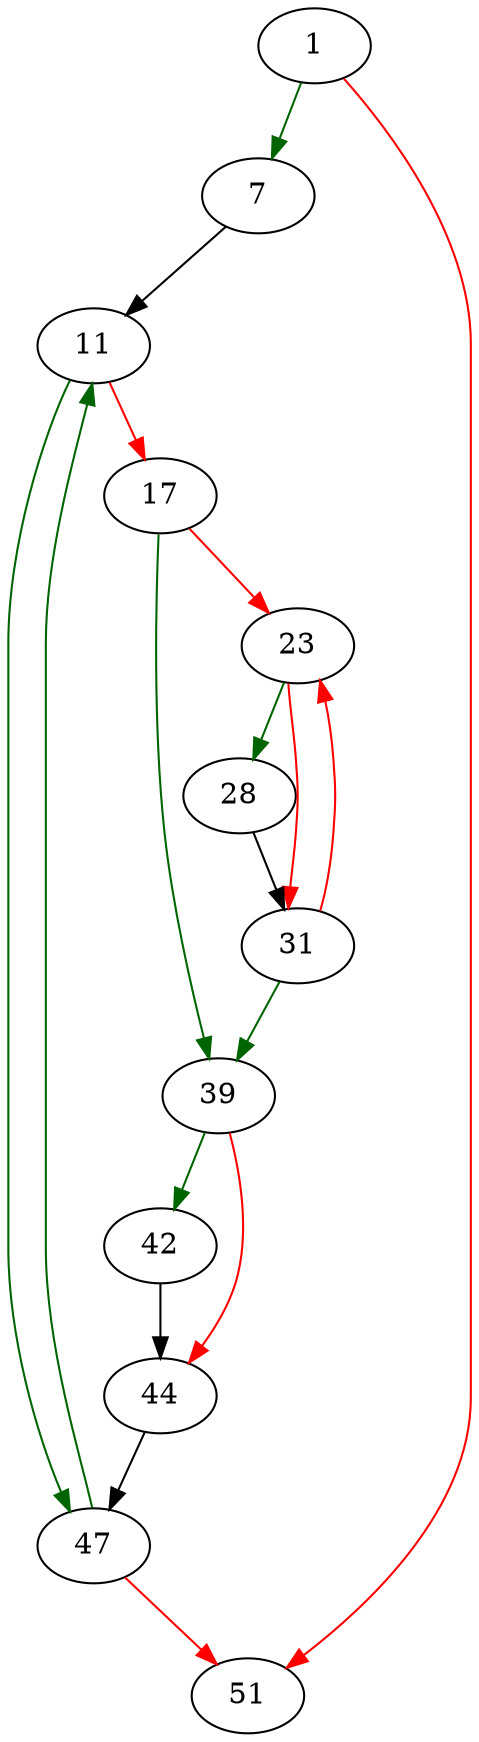 strict digraph "hash_clear" {
	// Node definitions.
	1 [entry=true];
	7;
	51;
	11;
	47;
	17;
	39;
	23;
	28;
	31;
	42;
	44;

	// Edge definitions.
	1 -> 7 [
		color=darkgreen
		cond=true
	];
	1 -> 51 [
		color=red
		cond=false
	];
	7 -> 11;
	11 -> 47 [
		color=darkgreen
		cond=true
	];
	11 -> 17 [
		color=red
		cond=false
	];
	47 -> 51 [
		color=red
		cond=false
	];
	47 -> 11 [
		color=darkgreen
		cond=true
	];
	17 -> 39 [
		color=darkgreen
		cond=true
	];
	17 -> 23 [
		color=red
		cond=false
	];
	39 -> 42 [
		color=darkgreen
		cond=true
	];
	39 -> 44 [
		color=red
		cond=false
	];
	23 -> 28 [
		color=darkgreen
		cond=true
	];
	23 -> 31 [
		color=red
		cond=false
	];
	28 -> 31;
	31 -> 39 [
		color=darkgreen
		cond=true
	];
	31 -> 23 [
		color=red
		cond=false
	];
	42 -> 44;
	44 -> 47;
}